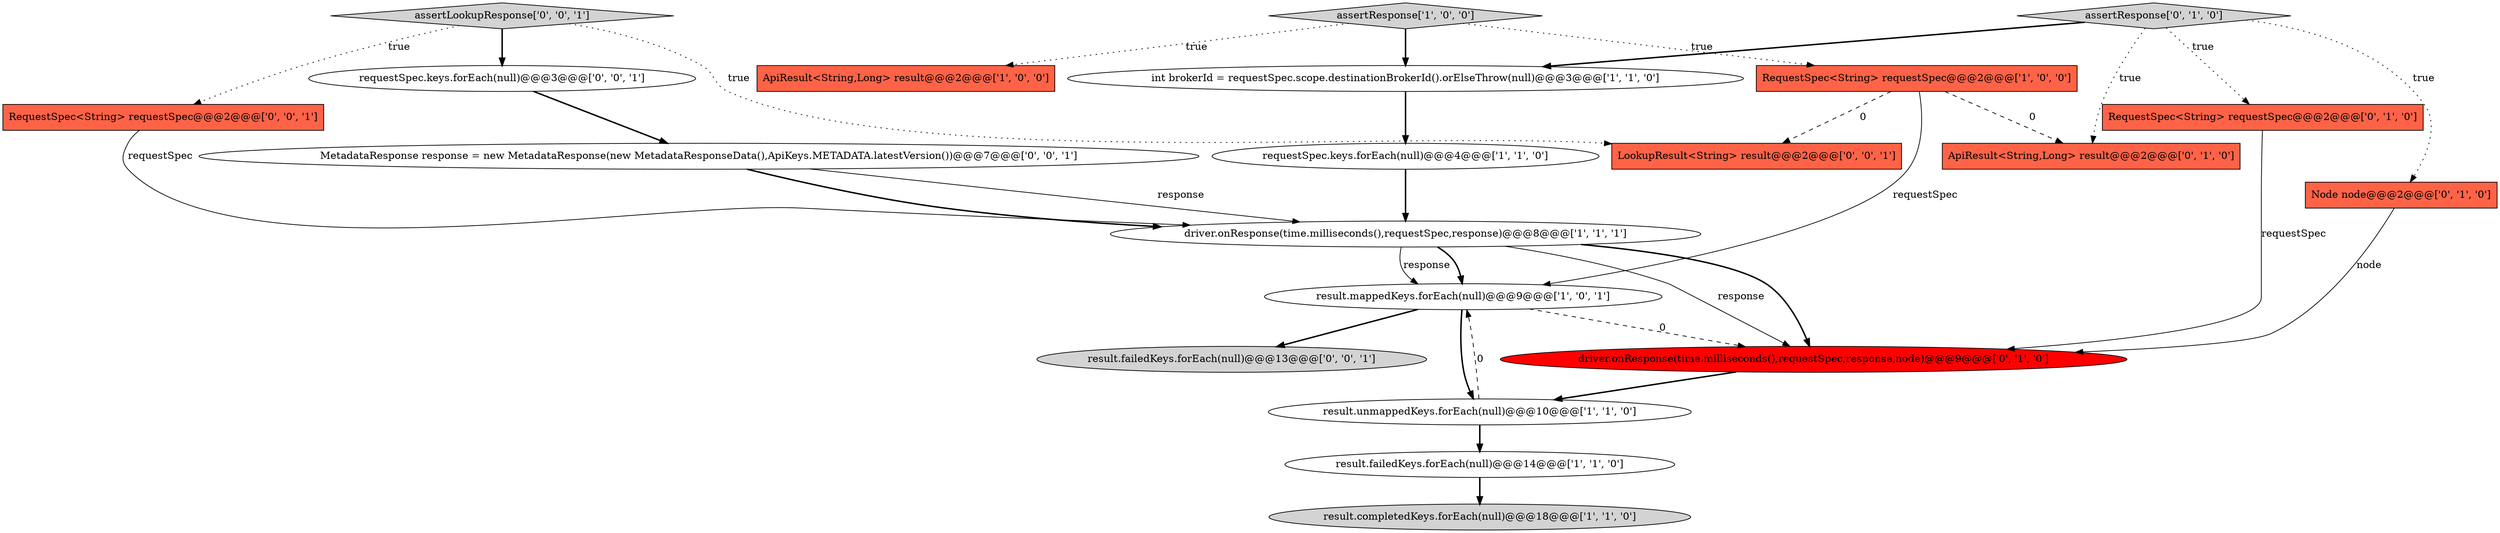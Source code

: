 digraph {
5 [style = filled, label = "driver.onResponse(time.milliseconds(),requestSpec,response)@@@8@@@['1', '1', '1']", fillcolor = white, shape = ellipse image = "AAA0AAABBB1BBB"];
0 [style = filled, label = "ApiResult<String,Long> result@@@2@@@['1', '0', '0']", fillcolor = tomato, shape = box image = "AAA0AAABBB1BBB"];
14 [style = filled, label = "assertResponse['0', '1', '0']", fillcolor = lightgray, shape = diamond image = "AAA0AAABBB2BBB"];
9 [style = filled, label = "assertResponse['1', '0', '0']", fillcolor = lightgray, shape = diamond image = "AAA0AAABBB1BBB"];
15 [style = filled, label = "MetadataResponse response = new MetadataResponse(new MetadataResponseData(),ApiKeys.METADATA.latestVersion())@@@7@@@['0', '0', '1']", fillcolor = white, shape = ellipse image = "AAA0AAABBB3BBB"];
3 [style = filled, label = "RequestSpec<String> requestSpec@@@2@@@['1', '0', '0']", fillcolor = tomato, shape = box image = "AAA1AAABBB1BBB"];
2 [style = filled, label = "result.mappedKeys.forEach(null)@@@9@@@['1', '0', '1']", fillcolor = white, shape = ellipse image = "AAA0AAABBB1BBB"];
7 [style = filled, label = "result.completedKeys.forEach(null)@@@18@@@['1', '1', '0']", fillcolor = lightgray, shape = ellipse image = "AAA0AAABBB1BBB"];
12 [style = filled, label = "RequestSpec<String> requestSpec@@@2@@@['0', '1', '0']", fillcolor = tomato, shape = box image = "AAA0AAABBB2BBB"];
13 [style = filled, label = "ApiResult<String,Long> result@@@2@@@['0', '1', '0']", fillcolor = tomato, shape = box image = "AAA1AAABBB2BBB"];
6 [style = filled, label = "result.failedKeys.forEach(null)@@@14@@@['1', '1', '0']", fillcolor = white, shape = ellipse image = "AAA0AAABBB1BBB"];
8 [style = filled, label = "int brokerId = requestSpec.scope.destinationBrokerId().orElseThrow(null)@@@3@@@['1', '1', '0']", fillcolor = white, shape = ellipse image = "AAA0AAABBB1BBB"];
4 [style = filled, label = "requestSpec.keys.forEach(null)@@@4@@@['1', '1', '0']", fillcolor = white, shape = ellipse image = "AAA0AAABBB1BBB"];
10 [style = filled, label = "Node node@@@2@@@['0', '1', '0']", fillcolor = tomato, shape = box image = "AAA0AAABBB2BBB"];
18 [style = filled, label = "requestSpec.keys.forEach(null)@@@3@@@['0', '0', '1']", fillcolor = white, shape = ellipse image = "AAA0AAABBB3BBB"];
16 [style = filled, label = "result.failedKeys.forEach(null)@@@13@@@['0', '0', '1']", fillcolor = lightgray, shape = ellipse image = "AAA0AAABBB3BBB"];
20 [style = filled, label = "LookupResult<String> result@@@2@@@['0', '0', '1']", fillcolor = tomato, shape = box image = "AAA0AAABBB3BBB"];
17 [style = filled, label = "RequestSpec<String> requestSpec@@@2@@@['0', '0', '1']", fillcolor = tomato, shape = box image = "AAA0AAABBB3BBB"];
1 [style = filled, label = "result.unmappedKeys.forEach(null)@@@10@@@['1', '1', '0']", fillcolor = white, shape = ellipse image = "AAA0AAABBB1BBB"];
11 [style = filled, label = "driver.onResponse(time.milliseconds(),requestSpec,response,node)@@@9@@@['0', '1', '0']", fillcolor = red, shape = ellipse image = "AAA1AAABBB2BBB"];
19 [style = filled, label = "assertLookupResponse['0', '0', '1']", fillcolor = lightgray, shape = diamond image = "AAA0AAABBB3BBB"];
12->11 [style = solid, label="requestSpec"];
19->18 [style = bold, label=""];
9->0 [style = dotted, label="true"];
15->5 [style = solid, label="response"];
14->12 [style = dotted, label="true"];
11->1 [style = bold, label=""];
19->17 [style = dotted, label="true"];
2->1 [style = bold, label=""];
19->20 [style = dotted, label="true"];
18->15 [style = bold, label=""];
3->2 [style = solid, label="requestSpec"];
5->11 [style = solid, label="response"];
9->8 [style = bold, label=""];
3->13 [style = dashed, label="0"];
14->10 [style = dotted, label="true"];
14->13 [style = dotted, label="true"];
15->5 [style = bold, label=""];
10->11 [style = solid, label="node"];
5->2 [style = bold, label=""];
1->6 [style = bold, label=""];
17->5 [style = solid, label="requestSpec"];
3->20 [style = dashed, label="0"];
5->2 [style = solid, label="response"];
2->11 [style = dashed, label="0"];
5->11 [style = bold, label=""];
14->8 [style = bold, label=""];
1->2 [style = dashed, label="0"];
8->4 [style = bold, label=""];
6->7 [style = bold, label=""];
4->5 [style = bold, label=""];
9->3 [style = dotted, label="true"];
2->16 [style = bold, label=""];
}
